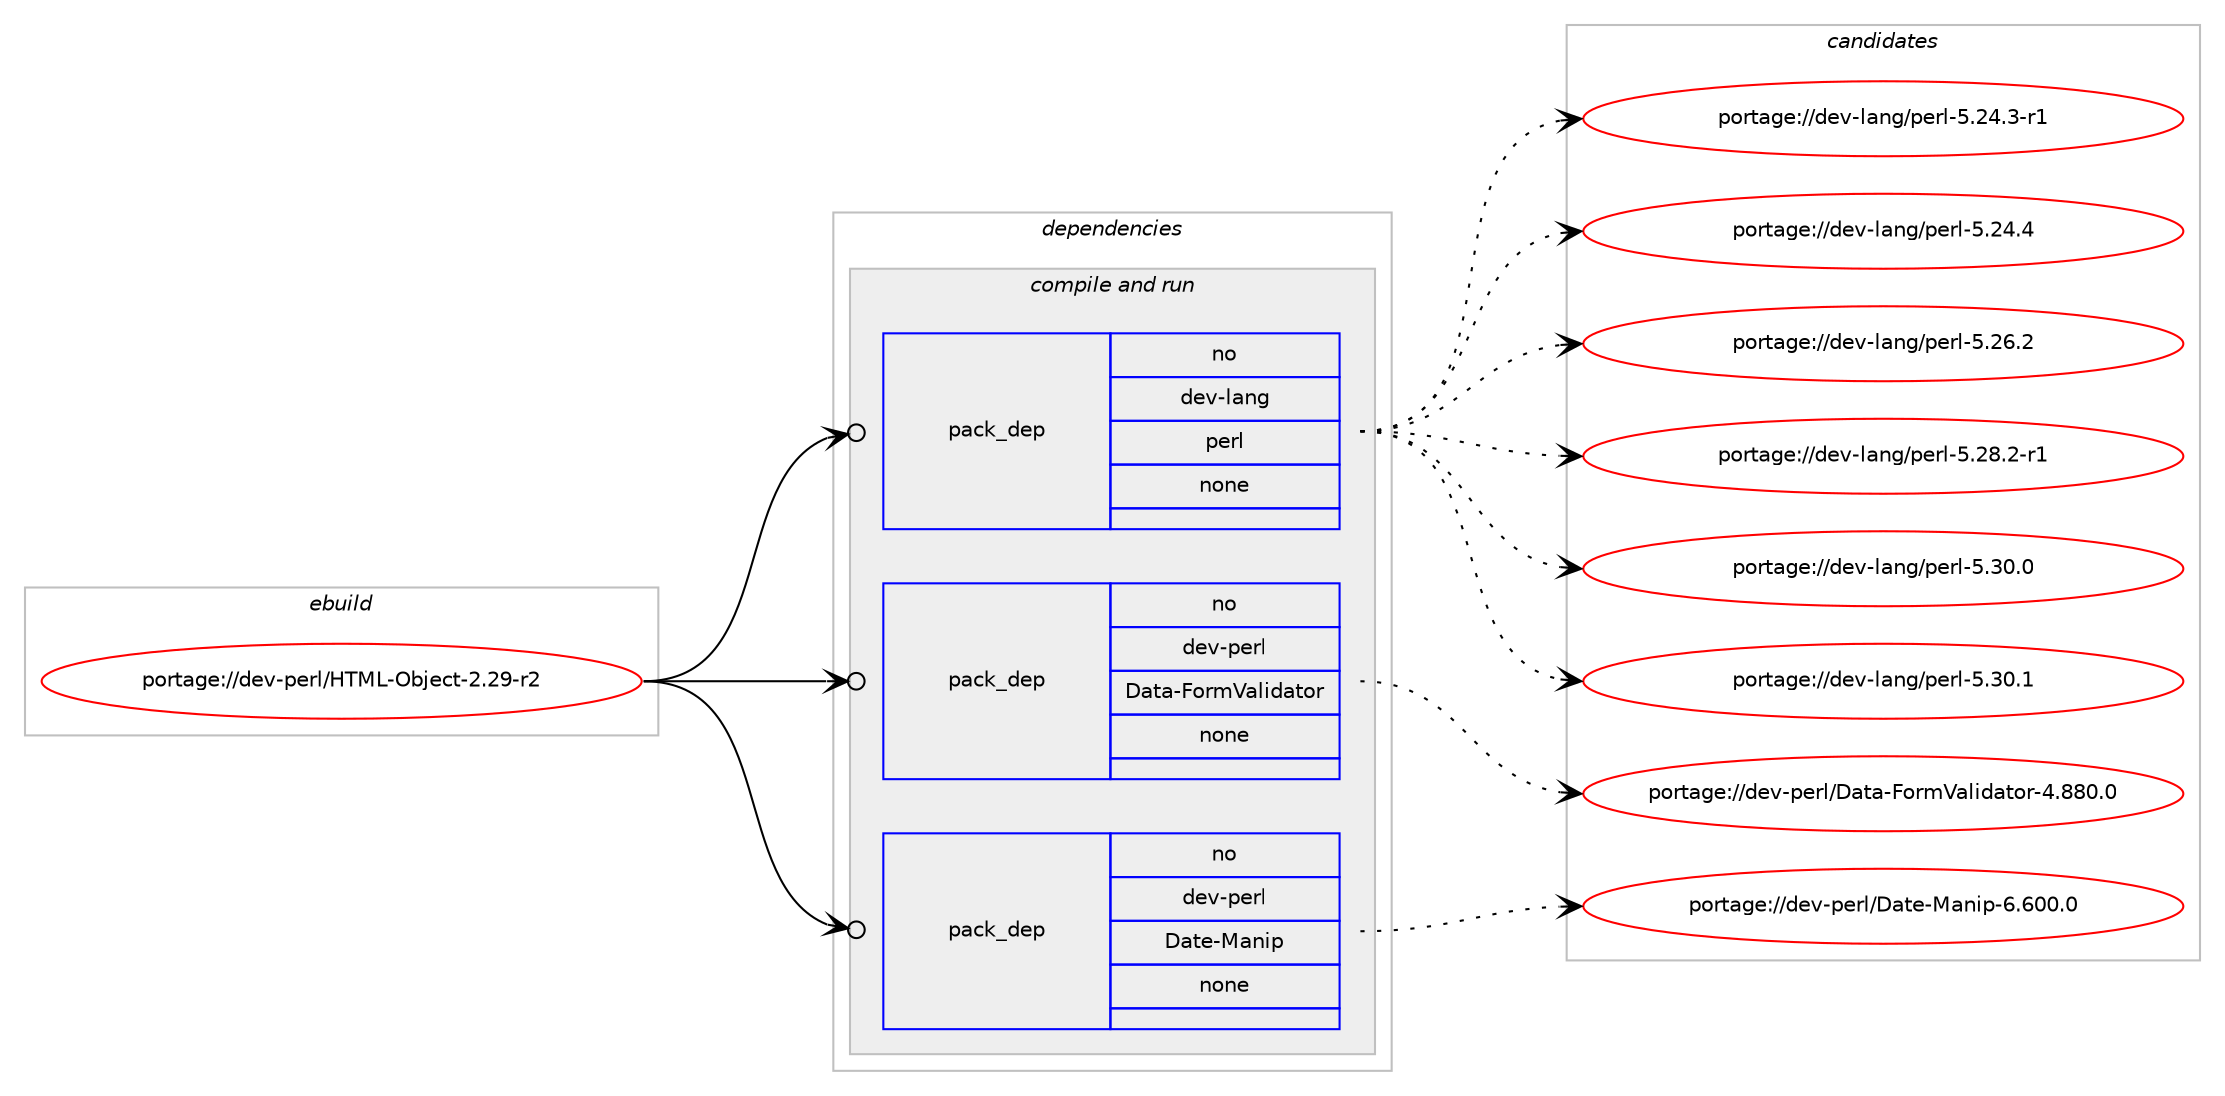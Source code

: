 digraph prolog {

# *************
# Graph options
# *************

newrank=true;
concentrate=true;
compound=true;
graph [rankdir=LR,fontname=Helvetica,fontsize=10,ranksep=1.5];#, ranksep=2.5, nodesep=0.2];
edge  [arrowhead=vee];
node  [fontname=Helvetica,fontsize=10];

# **********
# The ebuild
# **********

subgraph cluster_leftcol {
color=gray;
rank=same;
label=<<i>ebuild</i>>;
id [label="portage://dev-perl/HTML-Object-2.29-r2", color=red, width=4, href="../dev-perl/HTML-Object-2.29-r2.svg"];
}

# ****************
# The dependencies
# ****************

subgraph cluster_midcol {
color=gray;
label=<<i>dependencies</i>>;
subgraph cluster_compile {
fillcolor="#eeeeee";
style=filled;
label=<<i>compile</i>>;
}
subgraph cluster_compileandrun {
fillcolor="#eeeeee";
style=filled;
label=<<i>compile and run</i>>;
subgraph pack87662 {
dependency113882 [label=<<TABLE BORDER="0" CELLBORDER="1" CELLSPACING="0" CELLPADDING="4" WIDTH="220"><TR><TD ROWSPAN="6" CELLPADDING="30">pack_dep</TD></TR><TR><TD WIDTH="110">no</TD></TR><TR><TD>dev-lang</TD></TR><TR><TD>perl</TD></TR><TR><TD>none</TD></TR><TR><TD></TD></TR></TABLE>>, shape=none, color=blue];
}
id:e -> dependency113882:w [weight=20,style="solid",arrowhead="odotvee"];
subgraph pack87663 {
dependency113883 [label=<<TABLE BORDER="0" CELLBORDER="1" CELLSPACING="0" CELLPADDING="4" WIDTH="220"><TR><TD ROWSPAN="6" CELLPADDING="30">pack_dep</TD></TR><TR><TD WIDTH="110">no</TD></TR><TR><TD>dev-perl</TD></TR><TR><TD>Data-FormValidator</TD></TR><TR><TD>none</TD></TR><TR><TD></TD></TR></TABLE>>, shape=none, color=blue];
}
id:e -> dependency113883:w [weight=20,style="solid",arrowhead="odotvee"];
subgraph pack87664 {
dependency113884 [label=<<TABLE BORDER="0" CELLBORDER="1" CELLSPACING="0" CELLPADDING="4" WIDTH="220"><TR><TD ROWSPAN="6" CELLPADDING="30">pack_dep</TD></TR><TR><TD WIDTH="110">no</TD></TR><TR><TD>dev-perl</TD></TR><TR><TD>Date-Manip</TD></TR><TR><TD>none</TD></TR><TR><TD></TD></TR></TABLE>>, shape=none, color=blue];
}
id:e -> dependency113884:w [weight=20,style="solid",arrowhead="odotvee"];
}
subgraph cluster_run {
fillcolor="#eeeeee";
style=filled;
label=<<i>run</i>>;
}
}

# **************
# The candidates
# **************

subgraph cluster_choices {
rank=same;
color=gray;
label=<<i>candidates</i>>;

subgraph choice87662 {
color=black;
nodesep=1;
choiceportage100101118451089711010347112101114108455346505246514511449 [label="portage://dev-lang/perl-5.24.3-r1", color=red, width=4,href="../dev-lang/perl-5.24.3-r1.svg"];
choiceportage10010111845108971101034711210111410845534650524652 [label="portage://dev-lang/perl-5.24.4", color=red, width=4,href="../dev-lang/perl-5.24.4.svg"];
choiceportage10010111845108971101034711210111410845534650544650 [label="portage://dev-lang/perl-5.26.2", color=red, width=4,href="../dev-lang/perl-5.26.2.svg"];
choiceportage100101118451089711010347112101114108455346505646504511449 [label="portage://dev-lang/perl-5.28.2-r1", color=red, width=4,href="../dev-lang/perl-5.28.2-r1.svg"];
choiceportage10010111845108971101034711210111410845534651484648 [label="portage://dev-lang/perl-5.30.0", color=red, width=4,href="../dev-lang/perl-5.30.0.svg"];
choiceportage10010111845108971101034711210111410845534651484649 [label="portage://dev-lang/perl-5.30.1", color=red, width=4,href="../dev-lang/perl-5.30.1.svg"];
dependency113882:e -> choiceportage100101118451089711010347112101114108455346505246514511449:w [style=dotted,weight="100"];
dependency113882:e -> choiceportage10010111845108971101034711210111410845534650524652:w [style=dotted,weight="100"];
dependency113882:e -> choiceportage10010111845108971101034711210111410845534650544650:w [style=dotted,weight="100"];
dependency113882:e -> choiceportage100101118451089711010347112101114108455346505646504511449:w [style=dotted,weight="100"];
dependency113882:e -> choiceportage10010111845108971101034711210111410845534651484648:w [style=dotted,weight="100"];
dependency113882:e -> choiceportage10010111845108971101034711210111410845534651484649:w [style=dotted,weight="100"];
}
subgraph choice87663 {
color=black;
nodesep=1;
choiceportage100101118451121011141084768971169745701111141098697108105100971161111144552465656484648 [label="portage://dev-perl/Data-FormValidator-4.880.0", color=red, width=4,href="../dev-perl/Data-FormValidator-4.880.0.svg"];
dependency113883:e -> choiceportage100101118451121011141084768971169745701111141098697108105100971161111144552465656484648:w [style=dotted,weight="100"];
}
subgraph choice87664 {
color=black;
nodesep=1;
choiceportage100101118451121011141084768971161014577971101051124554465448484648 [label="portage://dev-perl/Date-Manip-6.600.0", color=red, width=4,href="../dev-perl/Date-Manip-6.600.0.svg"];
dependency113884:e -> choiceportage100101118451121011141084768971161014577971101051124554465448484648:w [style=dotted,weight="100"];
}
}

}
